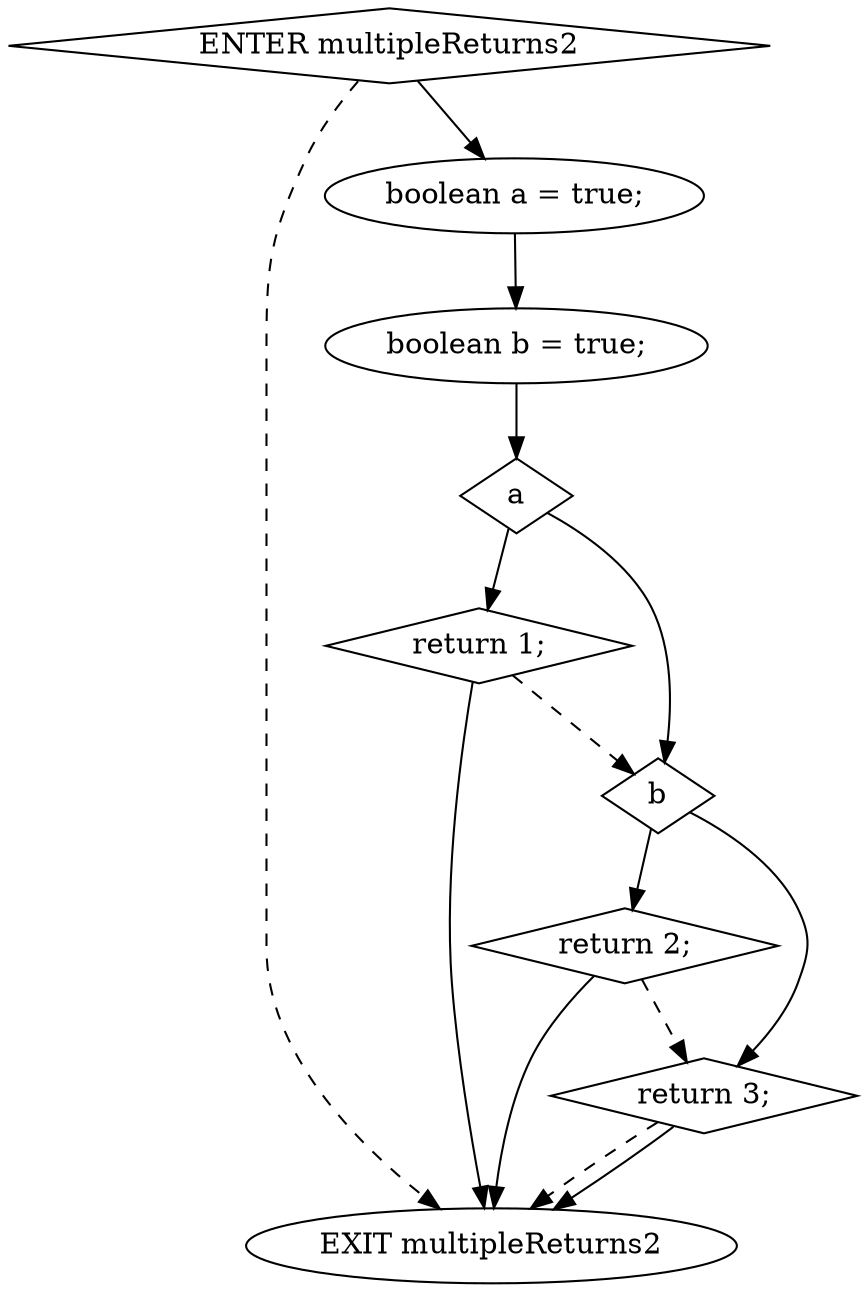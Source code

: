 digraph G {
  0 [ shape="diamond" label="ENTER multipleReturns2" ];
  1 [ label="EXIT multipleReturns2" ];
  2 [ label="boolean a = true;" ];
  3 [ label="boolean b = true;" ];
  4 [ shape="diamond" label="a" ];
  5 [ shape="diamond" label="return 1;" ];
  6 [ shape="diamond" label="b" ];
  7 [ shape="diamond" label="return 2;" ];
  8 [ shape="diamond" label="return 3;" ];
  0 -> 2 [ ];
  2 -> 3 [ ];
  3 -> 4 [ ];
  4 -> 5 [ ];
  5 -> 6 [ style="dashed" ];
  4 -> 6 [ ];
  6 -> 7 [ ];
  7 -> 8 [ style="dashed" ];
  6 -> 8 [ ];
  8 -> 1 [ style="dashed" ];
  5 -> 1 [ ];
  7 -> 1 [ ];
  8 -> 1 [ ];
  0 -> 1 [ style="dashed" ];
}
